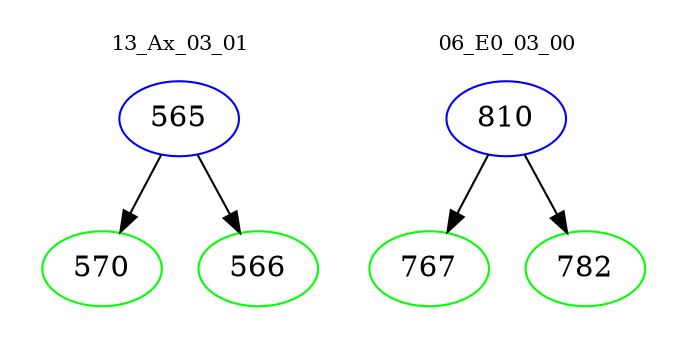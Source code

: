 digraph{
subgraph cluster_0 {
color = white
label = "13_Ax_03_01";
fontsize=10;
T0_565 [label="565", color="blue"]
T0_565 -> T0_570 [color="black"]
T0_570 [label="570", color="green"]
T0_565 -> T0_566 [color="black"]
T0_566 [label="566", color="green"]
}
subgraph cluster_1 {
color = white
label = "06_E0_03_00";
fontsize=10;
T1_810 [label="810", color="blue"]
T1_810 -> T1_767 [color="black"]
T1_767 [label="767", color="green"]
T1_810 -> T1_782 [color="black"]
T1_782 [label="782", color="green"]
}
}
